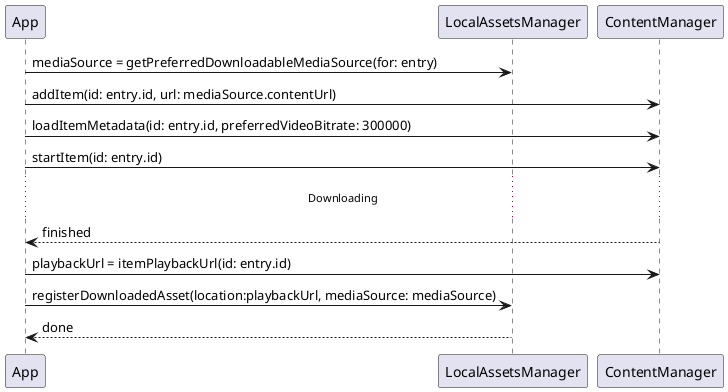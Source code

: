 @startuml Offline-DTG

participant App
participant LocalAssetsManager as LAM
participant ContentManager as CM

App->LAM: mediaSource = getPreferredDownloadableMediaSource(for: entry)

App->CM: addItem(id: entry.id, url: mediaSource.contentUrl)
App->CM: loadItemMetadata(id: entry.id, preferredVideoBitrate: 300000)
App->CM: startItem(id: entry.id)

... Downloading ...

CM-->App: finished
App->CM: playbackUrl = itemPlaybackUrl(id: entry.id)
App->LAM: registerDownloadedAsset(location:playbackUrl, mediaSource: mediaSource)
LAM-->App: done

@enduml

@startuml Offline-AVAssetDownloadTask

participant App
participant LocalAssetsManager as LAM
participant ContentManager as CM

App->LAM: mediaSource = getPreferredDownloadableMediaSource(for: entry)
App->AVURLAsset: avAsset = init(mediaSource.contentUrl)
App->LAM: prepareForDownload(asset: avAsset, mediaSource: mediaSource)
note over App: Create and start an AVAssetDownloadTask (out of scope)


@enduml
